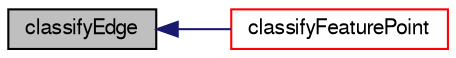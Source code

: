 digraph "classifyEdge"
{
  bgcolor="transparent";
  edge [fontname="FreeSans",fontsize="10",labelfontname="FreeSans",labelfontsize="10"];
  node [fontname="FreeSans",fontsize="10",shape=record];
  rankdir="LR";
  Node1206 [label="classifyEdge",height=0.2,width=0.4,color="black", fillcolor="grey75", style="filled", fontcolor="black"];
  Node1206 -> Node1207 [dir="back",color="midnightblue",fontsize="10",style="solid",fontname="FreeSans"];
  Node1207 [label="classifyFeaturePoint",height=0.2,width=0.4,color="red",URL="$a21786.html#a46747ddd6fbf759c4755cb9522334b1d",tooltip="Classify the type of feature point. Requires valid stored member. "];
}
